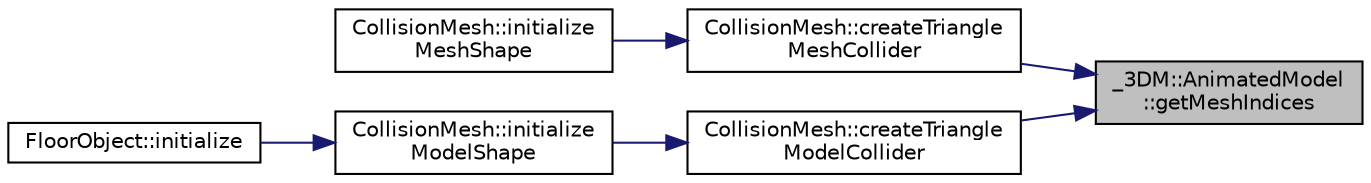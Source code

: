 digraph "_3DM::AnimatedModel::getMeshIndices"
{
 // INTERACTIVE_SVG=YES
 // LATEX_PDF_SIZE
  edge [fontname="Helvetica",fontsize="10",labelfontname="Helvetica",labelfontsize="10"];
  node [fontname="Helvetica",fontsize="10",shape=record];
  rankdir="RL";
  Node1 [label="_3DM::AnimatedModel\l::getMeshIndices",height=0.2,width=0.4,color="black", fillcolor="grey75", style="filled", fontcolor="black",tooltip=" "];
  Node1 -> Node2 [dir="back",color="midnightblue",fontsize="10",style="solid",fontname="Helvetica"];
  Node2 [label="CollisionMesh::createTriangle\lMeshCollider",height=0.2,width=0.4,color="black", fillcolor="white", style="filled",URL="$d4/daa/class_collision_mesh.html#a78af0888b7cc86b1466b3aa733869db3",tooltip=" "];
  Node2 -> Node3 [dir="back",color="midnightblue",fontsize="10",style="solid",fontname="Helvetica"];
  Node3 [label="CollisionMesh::initialize\lMeshShape",height=0.2,width=0.4,color="black", fillcolor="white", style="filled",URL="$d4/daa/class_collision_mesh.html#a0c0a59bee988afa35919739ea8f1ba6b",tooltip=" "];
  Node1 -> Node4 [dir="back",color="midnightblue",fontsize="10",style="solid",fontname="Helvetica"];
  Node4 [label="CollisionMesh::createTriangle\lModelCollider",height=0.2,width=0.4,color="black", fillcolor="white", style="filled",URL="$d4/daa/class_collision_mesh.html#a36fa3a5f4028c01af69859a813c20a41",tooltip=" "];
  Node4 -> Node5 [dir="back",color="midnightblue",fontsize="10",style="solid",fontname="Helvetica"];
  Node5 [label="CollisionMesh::initialize\lModelShape",height=0.2,width=0.4,color="black", fillcolor="white", style="filled",URL="$d4/daa/class_collision_mesh.html#a15e24ea6cec483c05c6d2644f235e408",tooltip=" "];
  Node5 -> Node6 [dir="back",color="midnightblue",fontsize="10",style="solid",fontname="Helvetica"];
  Node6 [label="FloorObject::initialize",height=0.2,width=0.4,color="black", fillcolor="white", style="filled",URL="$da/d3c/class_floor_object.html#a5f324e5913659265a3ac615c8888c524",tooltip=" "];
}
